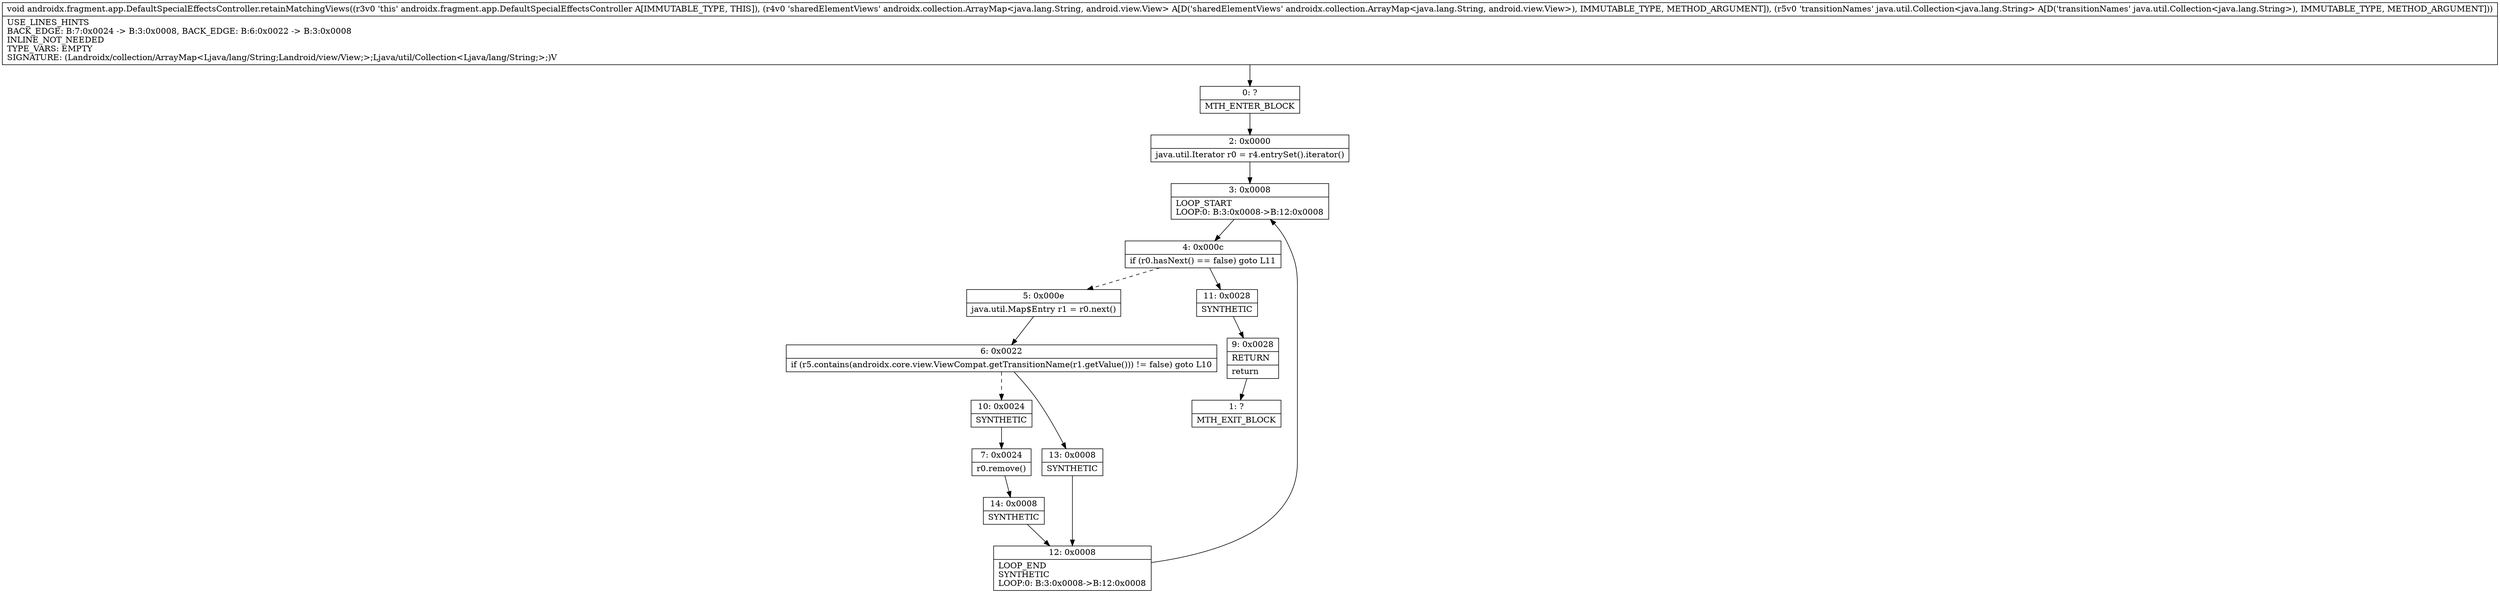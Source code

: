 digraph "CFG forandroidx.fragment.app.DefaultSpecialEffectsController.retainMatchingViews(Landroidx\/collection\/ArrayMap;Ljava\/util\/Collection;)V" {
Node_0 [shape=record,label="{0\:\ ?|MTH_ENTER_BLOCK\l}"];
Node_2 [shape=record,label="{2\:\ 0x0000|java.util.Iterator r0 = r4.entrySet().iterator()\l}"];
Node_3 [shape=record,label="{3\:\ 0x0008|LOOP_START\lLOOP:0: B:3:0x0008\-\>B:12:0x0008\l}"];
Node_4 [shape=record,label="{4\:\ 0x000c|if (r0.hasNext() == false) goto L11\l}"];
Node_5 [shape=record,label="{5\:\ 0x000e|java.util.Map$Entry r1 = r0.next()\l}"];
Node_6 [shape=record,label="{6\:\ 0x0022|if (r5.contains(androidx.core.view.ViewCompat.getTransitionName(r1.getValue())) != false) goto L10\l}"];
Node_10 [shape=record,label="{10\:\ 0x0024|SYNTHETIC\l}"];
Node_7 [shape=record,label="{7\:\ 0x0024|r0.remove()\l}"];
Node_14 [shape=record,label="{14\:\ 0x0008|SYNTHETIC\l}"];
Node_12 [shape=record,label="{12\:\ 0x0008|LOOP_END\lSYNTHETIC\lLOOP:0: B:3:0x0008\-\>B:12:0x0008\l}"];
Node_13 [shape=record,label="{13\:\ 0x0008|SYNTHETIC\l}"];
Node_11 [shape=record,label="{11\:\ 0x0028|SYNTHETIC\l}"];
Node_9 [shape=record,label="{9\:\ 0x0028|RETURN\l|return\l}"];
Node_1 [shape=record,label="{1\:\ ?|MTH_EXIT_BLOCK\l}"];
MethodNode[shape=record,label="{void androidx.fragment.app.DefaultSpecialEffectsController.retainMatchingViews((r3v0 'this' androidx.fragment.app.DefaultSpecialEffectsController A[IMMUTABLE_TYPE, THIS]), (r4v0 'sharedElementViews' androidx.collection.ArrayMap\<java.lang.String, android.view.View\> A[D('sharedElementViews' androidx.collection.ArrayMap\<java.lang.String, android.view.View\>), IMMUTABLE_TYPE, METHOD_ARGUMENT]), (r5v0 'transitionNames' java.util.Collection\<java.lang.String\> A[D('transitionNames' java.util.Collection\<java.lang.String\>), IMMUTABLE_TYPE, METHOD_ARGUMENT]))  | USE_LINES_HINTS\lBACK_EDGE: B:7:0x0024 \-\> B:3:0x0008, BACK_EDGE: B:6:0x0022 \-\> B:3:0x0008\lINLINE_NOT_NEEDED\lTYPE_VARS: EMPTY\lSIGNATURE: (Landroidx\/collection\/ArrayMap\<Ljava\/lang\/String;Landroid\/view\/View;\>;Ljava\/util\/Collection\<Ljava\/lang\/String;\>;)V\l}"];
MethodNode -> Node_0;Node_0 -> Node_2;
Node_2 -> Node_3;
Node_3 -> Node_4;
Node_4 -> Node_5[style=dashed];
Node_4 -> Node_11;
Node_5 -> Node_6;
Node_6 -> Node_10[style=dashed];
Node_6 -> Node_13;
Node_10 -> Node_7;
Node_7 -> Node_14;
Node_14 -> Node_12;
Node_12 -> Node_3;
Node_13 -> Node_12;
Node_11 -> Node_9;
Node_9 -> Node_1;
}

